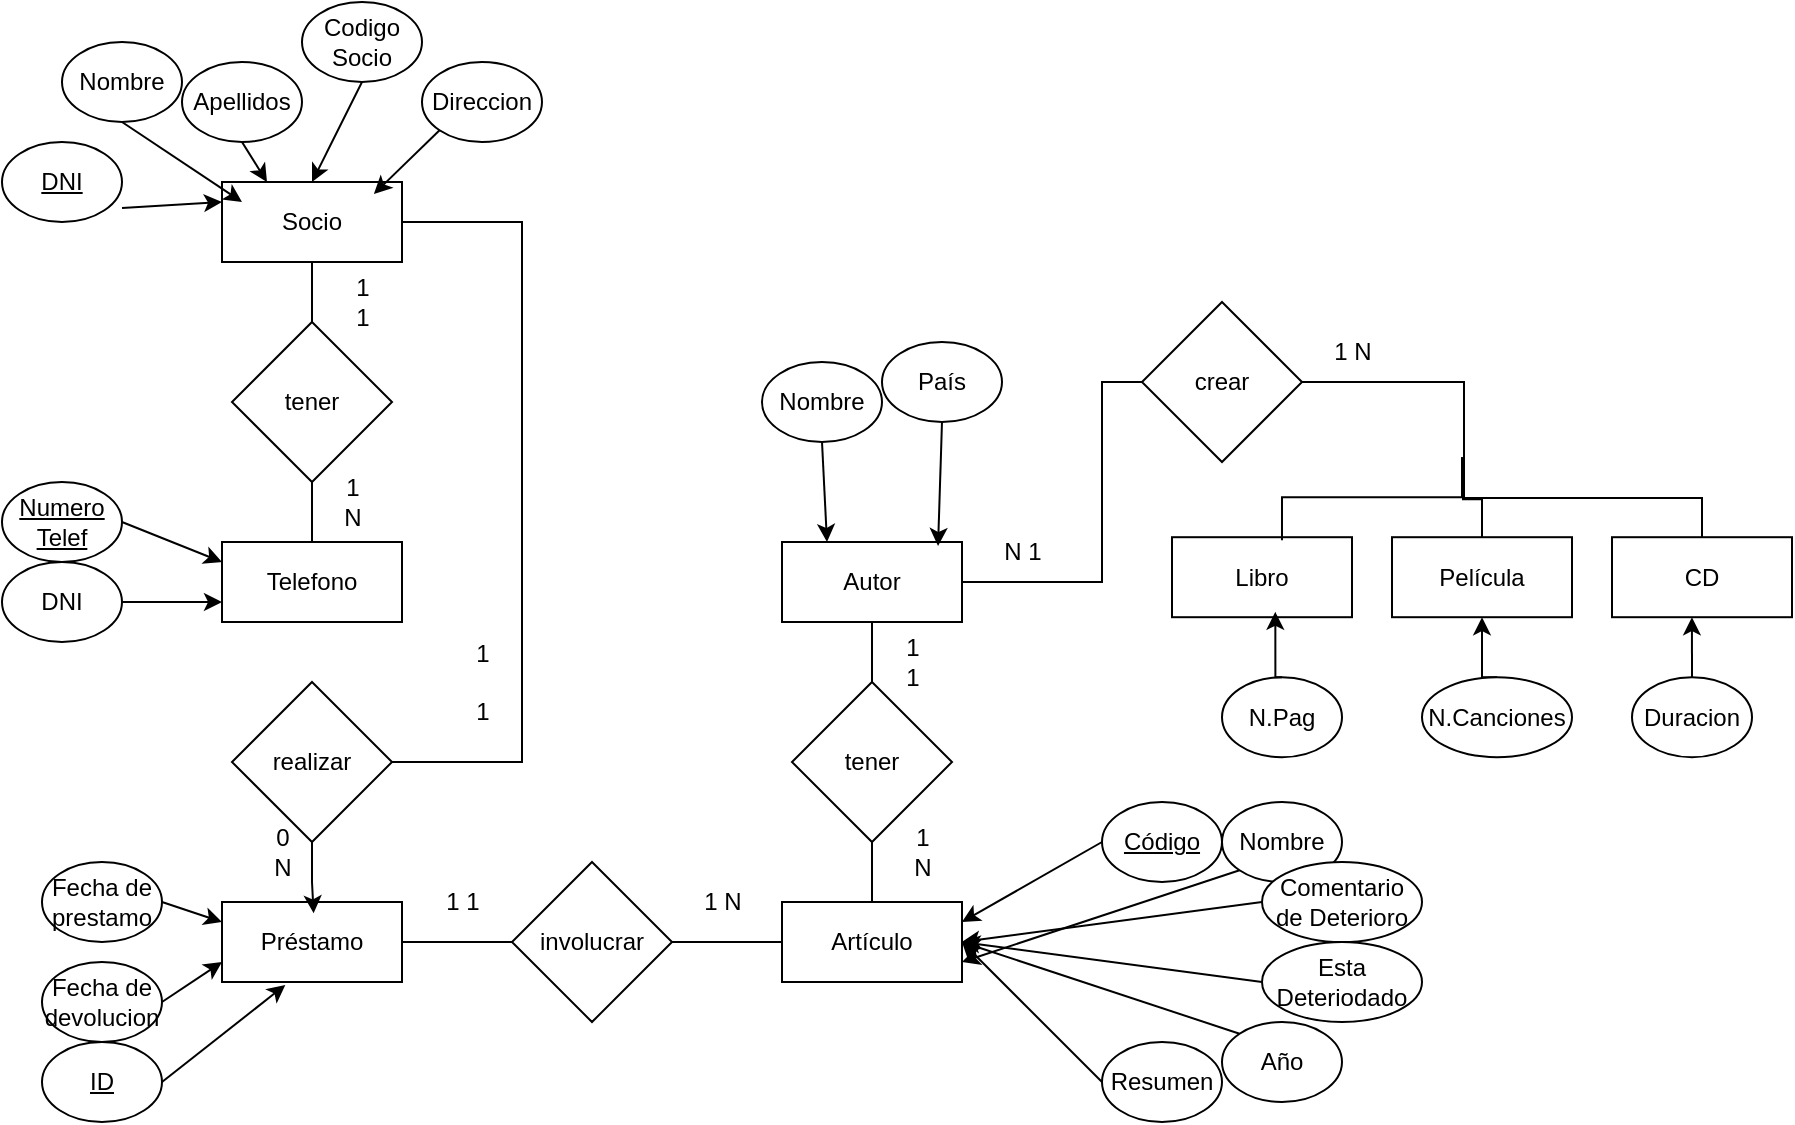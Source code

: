 <mxfile version="22.0.4" type="github">
  <diagram id="R2lEEEUBdFMjLlhIrx00" name="Page-1">
    <mxGraphModel dx="1338" dy="730" grid="1" gridSize="10" guides="1" tooltips="1" connect="1" arrows="1" fold="1" page="1" pageScale="1" pageWidth="850" pageHeight="1100" math="0" shadow="0" extFonts="Permanent Marker^https://fonts.googleapis.com/css?family=Permanent+Marker">
      <root>
        <mxCell id="0" />
        <mxCell id="1" parent="0" />
        <mxCell id="sgaFnyZZiUt3jDesd7pH-22" style="edgeStyle=orthogonalEdgeStyle;rounded=0;orthogonalLoop=1;jettySize=auto;html=1;exitX=1;exitY=0.5;exitDx=0;exitDy=0;entryX=1;entryY=0.5;entryDx=0;entryDy=0;endArrow=none;endFill=0;startArrow=none;startFill=0;" parent="1" source="E6m6vIRPyxe-GZxMIqmL-1" target="E6m6vIRPyxe-GZxMIqmL-11" edge="1">
          <mxGeometry relative="1" as="geometry">
            <Array as="points">
              <mxPoint x="350" y="250" />
              <mxPoint x="350" y="520" />
            </Array>
          </mxGeometry>
        </mxCell>
        <mxCell id="E6m6vIRPyxe-GZxMIqmL-1" value="Socio" style="rounded=0;whiteSpace=wrap;html=1;" parent="1" vertex="1">
          <mxGeometry x="200" y="230" width="90" height="40" as="geometry" />
        </mxCell>
        <mxCell id="E6m6vIRPyxe-GZxMIqmL-2" value="Telefono" style="rounded=0;whiteSpace=wrap;html=1;" parent="1" vertex="1">
          <mxGeometry x="200" y="410" width="90" height="40" as="geometry" />
        </mxCell>
        <mxCell id="E6m6vIRPyxe-GZxMIqmL-4" value="&lt;div&gt;Artículo&lt;/div&gt;" style="rounded=0;whiteSpace=wrap;html=1;" parent="1" vertex="1">
          <mxGeometry x="480" y="590" width="90" height="40" as="geometry" />
        </mxCell>
        <mxCell id="E6m6vIRPyxe-GZxMIqmL-5" value="Autor" style="rounded=0;whiteSpace=wrap;html=1;" parent="1" vertex="1">
          <mxGeometry x="480" y="410" width="90" height="40" as="geometry" />
        </mxCell>
        <mxCell id="E6m6vIRPyxe-GZxMIqmL-6" value="Libro" style="rounded=0;whiteSpace=wrap;html=1;" parent="1" vertex="1">
          <mxGeometry x="675" y="407.6" width="90" height="40" as="geometry" />
        </mxCell>
        <mxCell id="E6m6vIRPyxe-GZxMIqmL-7" value="CD" style="rounded=0;whiteSpace=wrap;html=1;" parent="1" vertex="1">
          <mxGeometry x="895" y="407.6" width="90" height="40" as="geometry" />
        </mxCell>
        <mxCell id="E6m6vIRPyxe-GZxMIqmL-8" value="Película" style="rounded=0;whiteSpace=wrap;html=1;" parent="1" vertex="1">
          <mxGeometry x="785" y="407.6" width="90" height="40" as="geometry" />
        </mxCell>
        <mxCell id="E6m6vIRPyxe-GZxMIqmL-9" value="Préstamo" style="rounded=0;whiteSpace=wrap;html=1;" parent="1" vertex="1">
          <mxGeometry x="200" y="590" width="90" height="40" as="geometry" />
        </mxCell>
        <mxCell id="sgaFnyZZiUt3jDesd7pH-12" style="edgeStyle=orthogonalEdgeStyle;rounded=0;orthogonalLoop=1;jettySize=auto;html=1;entryX=0.5;entryY=0;entryDx=0;entryDy=0;endArrow=none;endFill=0;startArrow=none;startFill=0;" parent="1" source="E6m6vIRPyxe-GZxMIqmL-10" target="E6m6vIRPyxe-GZxMIqmL-2" edge="1">
          <mxGeometry relative="1" as="geometry" />
        </mxCell>
        <mxCell id="sgaFnyZZiUt3jDesd7pH-13" style="edgeStyle=orthogonalEdgeStyle;rounded=0;orthogonalLoop=1;jettySize=auto;html=1;entryX=0.5;entryY=1;entryDx=0;entryDy=0;endArrow=none;endFill=0;startArrow=none;startFill=0;" parent="1" source="E6m6vIRPyxe-GZxMIqmL-10" target="E6m6vIRPyxe-GZxMIqmL-1" edge="1">
          <mxGeometry relative="1" as="geometry" />
        </mxCell>
        <mxCell id="E6m6vIRPyxe-GZxMIqmL-10" value="tener" style="rhombus;whiteSpace=wrap;html=1;" parent="1" vertex="1">
          <mxGeometry x="205" y="300" width="80" height="80" as="geometry" />
        </mxCell>
        <mxCell id="E6m6vIRPyxe-GZxMIqmL-11" value="realizar" style="rhombus;whiteSpace=wrap;html=1;" parent="1" vertex="1">
          <mxGeometry x="205" y="480" width="80" height="80" as="geometry" />
        </mxCell>
        <mxCell id="sgaFnyZZiUt3jDesd7pH-8" style="edgeStyle=orthogonalEdgeStyle;rounded=0;orthogonalLoop=1;jettySize=auto;html=1;exitX=1;exitY=0.5;exitDx=0;exitDy=0;entryX=0;entryY=0.5;entryDx=0;entryDy=0;endArrow=none;endFill=0;startArrow=none;startFill=0;" parent="1" source="E6m6vIRPyxe-GZxMIqmL-12" target="E6m6vIRPyxe-GZxMIqmL-4" edge="1">
          <mxGeometry relative="1" as="geometry" />
        </mxCell>
        <mxCell id="sgaFnyZZiUt3jDesd7pH-9" style="edgeStyle=orthogonalEdgeStyle;rounded=0;orthogonalLoop=1;jettySize=auto;html=1;entryX=1;entryY=0.5;entryDx=0;entryDy=0;endArrow=none;endFill=0;startArrow=none;startFill=0;" parent="1" source="E6m6vIRPyxe-GZxMIqmL-12" target="E6m6vIRPyxe-GZxMIqmL-9" edge="1">
          <mxGeometry relative="1" as="geometry" />
        </mxCell>
        <mxCell id="E6m6vIRPyxe-GZxMIqmL-12" value="involucrar" style="rhombus;whiteSpace=wrap;html=1;" parent="1" vertex="1">
          <mxGeometry x="345" y="570" width="80" height="80" as="geometry" />
        </mxCell>
        <mxCell id="sgaFnyZZiUt3jDesd7pH-6" style="edgeStyle=orthogonalEdgeStyle;rounded=0;orthogonalLoop=1;jettySize=auto;html=1;entryX=0.5;entryY=0;entryDx=0;entryDy=0;endArrow=none;endFill=0;startArrow=none;startFill=0;" parent="1" source="E6m6vIRPyxe-GZxMIqmL-13" target="E6m6vIRPyxe-GZxMIqmL-4" edge="1">
          <mxGeometry relative="1" as="geometry" />
        </mxCell>
        <mxCell id="sgaFnyZZiUt3jDesd7pH-7" style="edgeStyle=orthogonalEdgeStyle;rounded=0;orthogonalLoop=1;jettySize=auto;html=1;entryX=0.5;entryY=1;entryDx=0;entryDy=0;endArrow=none;endFill=0;startArrow=none;startFill=0;" parent="1" source="E6m6vIRPyxe-GZxMIqmL-13" target="E6m6vIRPyxe-GZxMIqmL-5" edge="1">
          <mxGeometry relative="1" as="geometry" />
        </mxCell>
        <mxCell id="E6m6vIRPyxe-GZxMIqmL-13" value="tener" style="rhombus;whiteSpace=wrap;html=1;" parent="1" vertex="1">
          <mxGeometry x="485" y="480" width="80" height="80" as="geometry" />
        </mxCell>
        <mxCell id="E6m6vIRPyxe-GZxMIqmL-19" style="rounded=0;orthogonalLoop=1;jettySize=auto;html=1;exitX=1;exitY=0.825;exitDx=0;exitDy=0;entryX=0;entryY=0.25;entryDx=0;entryDy=0;exitPerimeter=0;" parent="1" source="E6m6vIRPyxe-GZxMIqmL-24" target="E6m6vIRPyxe-GZxMIqmL-1" edge="1">
          <mxGeometry relative="1" as="geometry" />
        </mxCell>
        <mxCell id="E6m6vIRPyxe-GZxMIqmL-27" style="rounded=0;orthogonalLoop=1;jettySize=auto;html=1;exitX=1;exitY=0.5;exitDx=0;exitDy=0;entryX=0;entryY=0.75;entryDx=0;entryDy=0;" parent="1" source="E6m6vIRPyxe-GZxMIqmL-14" target="E6m6vIRPyxe-GZxMIqmL-2" edge="1">
          <mxGeometry relative="1" as="geometry" />
        </mxCell>
        <mxCell id="E6m6vIRPyxe-GZxMIqmL-14" value="DNI" style="ellipse;whiteSpace=wrap;html=1;fontStyle=0" parent="1" vertex="1">
          <mxGeometry x="90" y="420" width="60" height="40" as="geometry" />
        </mxCell>
        <mxCell id="E6m6vIRPyxe-GZxMIqmL-20" style="rounded=0;orthogonalLoop=1;jettySize=auto;html=1;exitX=0.5;exitY=1;exitDx=0;exitDy=0;" parent="1" source="E6m6vIRPyxe-GZxMIqmL-15" edge="1">
          <mxGeometry relative="1" as="geometry">
            <mxPoint x="210" y="240" as="targetPoint" />
          </mxGeometry>
        </mxCell>
        <mxCell id="E6m6vIRPyxe-GZxMIqmL-15" value="Nombre" style="ellipse;whiteSpace=wrap;html=1;" parent="1" vertex="1">
          <mxGeometry x="120" y="160" width="60" height="40" as="geometry" />
        </mxCell>
        <mxCell id="E6m6vIRPyxe-GZxMIqmL-21" style="rounded=0;orthogonalLoop=1;jettySize=auto;html=1;exitX=0.5;exitY=1;exitDx=0;exitDy=0;entryX=0.25;entryY=0;entryDx=0;entryDy=0;" parent="1" source="E6m6vIRPyxe-GZxMIqmL-16" target="E6m6vIRPyxe-GZxMIqmL-1" edge="1">
          <mxGeometry relative="1" as="geometry" />
        </mxCell>
        <mxCell id="E6m6vIRPyxe-GZxMIqmL-16" value="Apellidos" style="ellipse;whiteSpace=wrap;html=1;" parent="1" vertex="1">
          <mxGeometry x="180" y="170" width="60" height="40" as="geometry" />
        </mxCell>
        <mxCell id="E6m6vIRPyxe-GZxMIqmL-22" style="rounded=0;orthogonalLoop=1;jettySize=auto;html=1;exitX=0.5;exitY=1;exitDx=0;exitDy=0;entryX=0.5;entryY=0;entryDx=0;entryDy=0;" parent="1" source="E6m6vIRPyxe-GZxMIqmL-17" target="E6m6vIRPyxe-GZxMIqmL-1" edge="1">
          <mxGeometry relative="1" as="geometry" />
        </mxCell>
        <mxCell id="E6m6vIRPyxe-GZxMIqmL-17" value="Codigo Socio" style="ellipse;whiteSpace=wrap;html=1;" parent="1" vertex="1">
          <mxGeometry x="240" y="140" width="60" height="40" as="geometry" />
        </mxCell>
        <mxCell id="E6m6vIRPyxe-GZxMIqmL-18" value="Direccion" style="ellipse;whiteSpace=wrap;html=1;" parent="1" vertex="1">
          <mxGeometry x="300" y="170" width="60" height="40" as="geometry" />
        </mxCell>
        <mxCell id="E6m6vIRPyxe-GZxMIqmL-23" style="rounded=0;orthogonalLoop=1;jettySize=auto;html=1;exitX=0;exitY=1;exitDx=0;exitDy=0;entryX=0.844;entryY=0.15;entryDx=0;entryDy=0;entryPerimeter=0;" parent="1" source="E6m6vIRPyxe-GZxMIqmL-18" target="E6m6vIRPyxe-GZxMIqmL-1" edge="1">
          <mxGeometry relative="1" as="geometry" />
        </mxCell>
        <mxCell id="E6m6vIRPyxe-GZxMIqmL-24" value="DNI" style="ellipse;whiteSpace=wrap;html=1;fontStyle=4" parent="1" vertex="1">
          <mxGeometry x="90" y="210" width="60" height="40" as="geometry" />
        </mxCell>
        <mxCell id="E6m6vIRPyxe-GZxMIqmL-28" style="rounded=0;orthogonalLoop=1;jettySize=auto;html=1;exitX=1;exitY=0.5;exitDx=0;exitDy=0;entryX=0;entryY=0.25;entryDx=0;entryDy=0;" parent="1" source="E6m6vIRPyxe-GZxMIqmL-25" target="E6m6vIRPyxe-GZxMIqmL-2" edge="1">
          <mxGeometry relative="1" as="geometry" />
        </mxCell>
        <mxCell id="E6m6vIRPyxe-GZxMIqmL-25" value="Numero Telef" style="ellipse;whiteSpace=wrap;html=1;fontStyle=4" parent="1" vertex="1">
          <mxGeometry x="90" y="380" width="60" height="40" as="geometry" />
        </mxCell>
        <mxCell id="E6m6vIRPyxe-GZxMIqmL-30" style="rounded=0;orthogonalLoop=1;jettySize=auto;html=1;exitX=0;exitY=0.5;exitDx=0;exitDy=0;entryX=1;entryY=0.25;entryDx=0;entryDy=0;" parent="1" source="E6m6vIRPyxe-GZxMIqmL-29" target="E6m6vIRPyxe-GZxMIqmL-4" edge="1">
          <mxGeometry relative="1" as="geometry" />
        </mxCell>
        <mxCell id="E6m6vIRPyxe-GZxMIqmL-29" value="Código" style="ellipse;whiteSpace=wrap;html=1;fontStyle=4" parent="1" vertex="1">
          <mxGeometry x="640" y="540" width="60" height="40" as="geometry" />
        </mxCell>
        <mxCell id="E6m6vIRPyxe-GZxMIqmL-37" style="rounded=0;orthogonalLoop=1;jettySize=auto;html=1;exitX=0;exitY=1;exitDx=0;exitDy=0;entryX=1;entryY=0.75;entryDx=0;entryDy=0;" parent="1" source="E6m6vIRPyxe-GZxMIqmL-31" target="E6m6vIRPyxe-GZxMIqmL-4" edge="1">
          <mxGeometry relative="1" as="geometry" />
        </mxCell>
        <mxCell id="E6m6vIRPyxe-GZxMIqmL-31" value="Nombre" style="ellipse;whiteSpace=wrap;html=1;fontStyle=0" parent="1" vertex="1">
          <mxGeometry x="700" y="540" width="60" height="40" as="geometry" />
        </mxCell>
        <mxCell id="E6m6vIRPyxe-GZxMIqmL-40" style="rounded=0;orthogonalLoop=1;jettySize=auto;html=1;exitX=0;exitY=0;exitDx=0;exitDy=0;" parent="1" source="E6m6vIRPyxe-GZxMIqmL-32" edge="1">
          <mxGeometry relative="1" as="geometry">
            <mxPoint x="570" y="610" as="targetPoint" />
          </mxGeometry>
        </mxCell>
        <mxCell id="E6m6vIRPyxe-GZxMIqmL-32" value="Año" style="ellipse;whiteSpace=wrap;html=1;fontStyle=0" parent="1" vertex="1">
          <mxGeometry x="700" y="650" width="60" height="40" as="geometry" />
        </mxCell>
        <mxCell id="E6m6vIRPyxe-GZxMIqmL-41" style="rounded=0;orthogonalLoop=1;jettySize=auto;html=1;exitX=0;exitY=0.5;exitDx=0;exitDy=0;" parent="1" source="E6m6vIRPyxe-GZxMIqmL-33" edge="1">
          <mxGeometry relative="1" as="geometry">
            <mxPoint x="570" y="610" as="targetPoint" />
          </mxGeometry>
        </mxCell>
        <mxCell id="E6m6vIRPyxe-GZxMIqmL-33" value="Resumen" style="ellipse;whiteSpace=wrap;html=1;fontStyle=0" parent="1" vertex="1">
          <mxGeometry x="640" y="660" width="60" height="40" as="geometry" />
        </mxCell>
        <mxCell id="E6m6vIRPyxe-GZxMIqmL-39" style="rounded=0;orthogonalLoop=1;jettySize=auto;html=1;exitX=0;exitY=0.5;exitDx=0;exitDy=0;" parent="1" source="E6m6vIRPyxe-GZxMIqmL-34" edge="1">
          <mxGeometry relative="1" as="geometry">
            <mxPoint x="570" y="610" as="targetPoint" />
          </mxGeometry>
        </mxCell>
        <mxCell id="E6m6vIRPyxe-GZxMIqmL-34" value="Esta Deteriodado" style="ellipse;whiteSpace=wrap;html=1;fontStyle=0" parent="1" vertex="1">
          <mxGeometry x="720" y="610" width="80" height="40" as="geometry" />
        </mxCell>
        <mxCell id="E6m6vIRPyxe-GZxMIqmL-38" style="rounded=0;orthogonalLoop=1;jettySize=auto;html=1;exitX=0;exitY=0.5;exitDx=0;exitDy=0;entryX=1;entryY=0.5;entryDx=0;entryDy=0;" parent="1" source="E6m6vIRPyxe-GZxMIqmL-36" target="E6m6vIRPyxe-GZxMIqmL-4" edge="1">
          <mxGeometry relative="1" as="geometry" />
        </mxCell>
        <mxCell id="E6m6vIRPyxe-GZxMIqmL-36" value="Comentario de Deterioro" style="ellipse;whiteSpace=wrap;html=1;fontStyle=0" parent="1" vertex="1">
          <mxGeometry x="720" y="570" width="80" height="40" as="geometry" />
        </mxCell>
        <mxCell id="E6m6vIRPyxe-GZxMIqmL-42" value="País" style="ellipse;whiteSpace=wrap;html=1;fontStyle=0" parent="1" vertex="1">
          <mxGeometry x="530" y="310" width="60" height="40" as="geometry" />
        </mxCell>
        <mxCell id="E6m6vIRPyxe-GZxMIqmL-44" style="rounded=0;orthogonalLoop=1;jettySize=auto;html=1;exitX=0.5;exitY=1;exitDx=0;exitDy=0;entryX=0.25;entryY=0;entryDx=0;entryDy=0;" parent="1" source="E6m6vIRPyxe-GZxMIqmL-43" target="E6m6vIRPyxe-GZxMIqmL-5" edge="1">
          <mxGeometry relative="1" as="geometry" />
        </mxCell>
        <mxCell id="E6m6vIRPyxe-GZxMIqmL-43" value="Nombre" style="ellipse;whiteSpace=wrap;html=1;fontStyle=0" parent="1" vertex="1">
          <mxGeometry x="470" y="320" width="60" height="40" as="geometry" />
        </mxCell>
        <mxCell id="E6m6vIRPyxe-GZxMIqmL-45" style="rounded=0;orthogonalLoop=1;jettySize=auto;html=1;exitX=0.5;exitY=1;exitDx=0;exitDy=0;entryX=0.867;entryY=0.05;entryDx=0;entryDy=0;entryPerimeter=0;" parent="1" source="E6m6vIRPyxe-GZxMIqmL-42" target="E6m6vIRPyxe-GZxMIqmL-5" edge="1">
          <mxGeometry relative="1" as="geometry" />
        </mxCell>
        <mxCell id="E6m6vIRPyxe-GZxMIqmL-46" value="ID" style="ellipse;whiteSpace=wrap;html=1;fontStyle=4" parent="1" vertex="1">
          <mxGeometry x="110" y="660" width="60" height="40" as="geometry" />
        </mxCell>
        <mxCell id="sgaFnyZZiUt3jDesd7pH-20" style="rounded=0;orthogonalLoop=1;jettySize=auto;html=1;exitX=1;exitY=0.5;exitDx=0;exitDy=0;entryX=0;entryY=0.25;entryDx=0;entryDy=0;" parent="1" source="E6m6vIRPyxe-GZxMIqmL-47" target="E6m6vIRPyxe-GZxMIqmL-9" edge="1">
          <mxGeometry relative="1" as="geometry" />
        </mxCell>
        <mxCell id="E6m6vIRPyxe-GZxMIqmL-47" value="Fecha de prestamo" style="ellipse;whiteSpace=wrap;html=1;" parent="1" vertex="1">
          <mxGeometry x="110" y="570" width="60" height="40" as="geometry" />
        </mxCell>
        <mxCell id="sgaFnyZZiUt3jDesd7pH-19" style="rounded=0;orthogonalLoop=1;jettySize=auto;html=1;exitX=1;exitY=0.5;exitDx=0;exitDy=0;entryX=0;entryY=0.75;entryDx=0;entryDy=0;" parent="1" source="E6m6vIRPyxe-GZxMIqmL-48" target="E6m6vIRPyxe-GZxMIqmL-9" edge="1">
          <mxGeometry relative="1" as="geometry" />
        </mxCell>
        <mxCell id="E6m6vIRPyxe-GZxMIqmL-48" value="Fecha de devolucion" style="ellipse;whiteSpace=wrap;html=1;" parent="1" vertex="1">
          <mxGeometry x="110" y="620" width="60" height="40" as="geometry" />
        </mxCell>
        <mxCell id="E6m6vIRPyxe-GZxMIqmL-50" value="Duracion" style="ellipse;whiteSpace=wrap;html=1;fontStyle=0" parent="1" vertex="1">
          <mxGeometry x="905" y="477.6" width="60" height="40" as="geometry" />
        </mxCell>
        <mxCell id="E6m6vIRPyxe-GZxMIqmL-52" value="N.Pag" style="ellipse;whiteSpace=wrap;html=1;fontStyle=0" parent="1" vertex="1">
          <mxGeometry x="700" y="477.6" width="60" height="40" as="geometry" />
        </mxCell>
        <mxCell id="sgaFnyZZiUt3jDesd7pH-16" style="edgeStyle=orthogonalEdgeStyle;rounded=0;orthogonalLoop=1;jettySize=auto;html=1;exitX=0.5;exitY=0;exitDx=0;exitDy=0;entryX=0.5;entryY=1;entryDx=0;entryDy=0;" parent="1" source="E6m6vIRPyxe-GZxMIqmL-53" target="E6m6vIRPyxe-GZxMIqmL-8" edge="1">
          <mxGeometry relative="1" as="geometry" />
        </mxCell>
        <mxCell id="E6m6vIRPyxe-GZxMIqmL-53" value="N.Canciones" style="ellipse;whiteSpace=wrap;html=1;fontStyle=0" parent="1" vertex="1">
          <mxGeometry x="800" y="477.6" width="75" height="40" as="geometry" />
        </mxCell>
        <mxCell id="sgaFnyZZiUt3jDesd7pH-3" style="edgeStyle=orthogonalEdgeStyle;rounded=0;orthogonalLoop=1;jettySize=auto;html=1;exitX=0.5;exitY=1;exitDx=0;exitDy=0;entryX=0.5;entryY=0;entryDx=0;entryDy=0;endArrow=none;endFill=0;startArrow=none;startFill=0;" parent="1" target="E6m6vIRPyxe-GZxMIqmL-8" edge="1">
          <mxGeometry relative="1" as="geometry">
            <mxPoint x="820" y="367.6" as="sourcePoint" />
          </mxGeometry>
        </mxCell>
        <mxCell id="sgaFnyZZiUt3jDesd7pH-32" style="edgeStyle=orthogonalEdgeStyle;rounded=0;orthogonalLoop=1;jettySize=auto;html=1;entryX=1;entryY=0.5;entryDx=0;entryDy=0;endArrow=none;endFill=0;startArrow=none;startFill=0;" parent="1" source="sgaFnyZZiUt3jDesd7pH-1" target="E6m6vIRPyxe-GZxMIqmL-5" edge="1">
          <mxGeometry relative="1" as="geometry">
            <Array as="points">
              <mxPoint x="640" y="330" />
              <mxPoint x="640" y="430" />
            </Array>
          </mxGeometry>
        </mxCell>
        <mxCell id="sgaFnyZZiUt3jDesd7pH-1" value="crear" style="rhombus;whiteSpace=wrap;html=1;" parent="1" vertex="1">
          <mxGeometry x="660" y="290" width="80" height="80" as="geometry" />
        </mxCell>
        <mxCell id="sgaFnyZZiUt3jDesd7pH-2" style="edgeStyle=orthogonalEdgeStyle;rounded=0;orthogonalLoop=1;jettySize=auto;html=1;exitX=0.5;exitY=1;exitDx=0;exitDy=0;entryX=0.611;entryY=0.037;entryDx=0;entryDy=0;entryPerimeter=0;endArrow=none;endFill=0;startArrow=none;startFill=0;" parent="1" target="E6m6vIRPyxe-GZxMIqmL-6" edge="1">
          <mxGeometry relative="1" as="geometry">
            <mxPoint x="820" y="367.6" as="sourcePoint" />
            <Array as="points">
              <mxPoint x="730" y="387.6" />
            </Array>
          </mxGeometry>
        </mxCell>
        <mxCell id="sgaFnyZZiUt3jDesd7pH-4" style="edgeStyle=orthogonalEdgeStyle;rounded=0;orthogonalLoop=1;jettySize=auto;html=1;exitX=0.5;exitY=0;exitDx=0;exitDy=0;entryX=1;entryY=0.5;entryDx=0;entryDy=0;endArrow=none;endFill=0;startArrow=none;startFill=0;" parent="1" source="E6m6vIRPyxe-GZxMIqmL-7" target="sgaFnyZZiUt3jDesd7pH-1" edge="1">
          <mxGeometry relative="1" as="geometry">
            <mxPoint x="820.8" y="362.4" as="targetPoint" />
            <Array as="points">
              <mxPoint x="940" y="388" />
              <mxPoint x="821" y="388" />
              <mxPoint x="821" y="330" />
            </Array>
          </mxGeometry>
        </mxCell>
        <mxCell id="sgaFnyZZiUt3jDesd7pH-10" style="edgeStyle=orthogonalEdgeStyle;rounded=0;orthogonalLoop=1;jettySize=auto;html=1;entryX=0.509;entryY=0.142;entryDx=0;entryDy=0;entryPerimeter=0;" parent="1" source="E6m6vIRPyxe-GZxMIqmL-11" target="E6m6vIRPyxe-GZxMIqmL-9" edge="1">
          <mxGeometry relative="1" as="geometry" />
        </mxCell>
        <mxCell id="sgaFnyZZiUt3jDesd7pH-15" style="edgeStyle=orthogonalEdgeStyle;rounded=0;orthogonalLoop=1;jettySize=auto;html=1;exitX=0.5;exitY=0;exitDx=0;exitDy=0;entryX=0.574;entryY=0.933;entryDx=0;entryDy=0;entryPerimeter=0;" parent="1" source="E6m6vIRPyxe-GZxMIqmL-52" target="E6m6vIRPyxe-GZxMIqmL-6" edge="1">
          <mxGeometry relative="1" as="geometry" />
        </mxCell>
        <mxCell id="sgaFnyZZiUt3jDesd7pH-17" style="edgeStyle=orthogonalEdgeStyle;rounded=0;orthogonalLoop=1;jettySize=auto;html=1;exitX=0.5;exitY=0;exitDx=0;exitDy=0;entryX=0.444;entryY=1;entryDx=0;entryDy=0;entryPerimeter=0;" parent="1" source="E6m6vIRPyxe-GZxMIqmL-50" target="E6m6vIRPyxe-GZxMIqmL-7" edge="1">
          <mxGeometry relative="1" as="geometry" />
        </mxCell>
        <mxCell id="sgaFnyZZiUt3jDesd7pH-18" style="rounded=0;orthogonalLoop=1;jettySize=auto;html=1;exitX=1;exitY=0.5;exitDx=0;exitDy=0;entryX=0.352;entryY=1.037;entryDx=0;entryDy=0;entryPerimeter=0;" parent="1" source="E6m6vIRPyxe-GZxMIqmL-46" target="E6m6vIRPyxe-GZxMIqmL-9" edge="1">
          <mxGeometry relative="1" as="geometry" />
        </mxCell>
        <mxCell id="sgaFnyZZiUt3jDesd7pH-23" value="1&lt;br&gt;1" style="text;html=1;align=center;verticalAlign=middle;resizable=0;points=[];autosize=1;strokeColor=none;fillColor=none;" parent="1" vertex="1">
          <mxGeometry x="255" y="270" width="30" height="40" as="geometry" />
        </mxCell>
        <mxCell id="sgaFnyZZiUt3jDesd7pH-24" value="1&lt;br&gt;N&lt;br&gt;" style="text;html=1;align=center;verticalAlign=middle;resizable=0;points=[];autosize=1;strokeColor=none;fillColor=none;" parent="1" vertex="1">
          <mxGeometry x="250" y="370" width="30" height="40" as="geometry" />
        </mxCell>
        <mxCell id="sgaFnyZZiUt3jDesd7pH-25" value="0&lt;br&gt;N" style="text;html=1;align=center;verticalAlign=middle;resizable=0;points=[];autosize=1;strokeColor=none;fillColor=none;" parent="1" vertex="1">
          <mxGeometry x="215" y="545" width="30" height="40" as="geometry" />
        </mxCell>
        <mxCell id="sgaFnyZZiUt3jDesd7pH-26" value="1&lt;br&gt;&lt;br&gt;1" style="text;html=1;align=center;verticalAlign=middle;resizable=0;points=[];autosize=1;strokeColor=none;fillColor=none;" parent="1" vertex="1">
          <mxGeometry x="315" y="450" width="30" height="60" as="geometry" />
        </mxCell>
        <mxCell id="sgaFnyZZiUt3jDesd7pH-27" value="1 N" style="text;html=1;align=center;verticalAlign=middle;resizable=0;points=[];autosize=1;strokeColor=none;fillColor=none;" parent="1" vertex="1">
          <mxGeometry x="430" y="575" width="40" height="30" as="geometry" />
        </mxCell>
        <mxCell id="sgaFnyZZiUt3jDesd7pH-28" value="1 1" style="text;html=1;align=center;verticalAlign=middle;resizable=0;points=[];autosize=1;strokeColor=none;fillColor=none;" parent="1" vertex="1">
          <mxGeometry x="300" y="575" width="40" height="30" as="geometry" />
        </mxCell>
        <mxCell id="sgaFnyZZiUt3jDesd7pH-29" value="1&lt;br&gt;1" style="text;html=1;align=center;verticalAlign=middle;resizable=0;points=[];autosize=1;strokeColor=none;fillColor=none;" parent="1" vertex="1">
          <mxGeometry x="530" y="450" width="30" height="40" as="geometry" />
        </mxCell>
        <mxCell id="sgaFnyZZiUt3jDesd7pH-30" value="1&lt;br&gt;N" style="text;html=1;align=center;verticalAlign=middle;resizable=0;points=[];autosize=1;strokeColor=none;fillColor=none;" parent="1" vertex="1">
          <mxGeometry x="535" y="545" width="30" height="40" as="geometry" />
        </mxCell>
        <mxCell id="sgaFnyZZiUt3jDesd7pH-33" value="1 N" style="text;html=1;align=center;verticalAlign=middle;resizable=0;points=[];autosize=1;strokeColor=none;fillColor=none;" parent="1" vertex="1">
          <mxGeometry x="745" y="300" width="40" height="30" as="geometry" />
        </mxCell>
        <mxCell id="sgaFnyZZiUt3jDesd7pH-34" value="N 1" style="text;html=1;align=center;verticalAlign=middle;resizable=0;points=[];autosize=1;strokeColor=none;fillColor=none;" parent="1" vertex="1">
          <mxGeometry x="580" y="400" width="40" height="30" as="geometry" />
        </mxCell>
      </root>
    </mxGraphModel>
  </diagram>
</mxfile>
